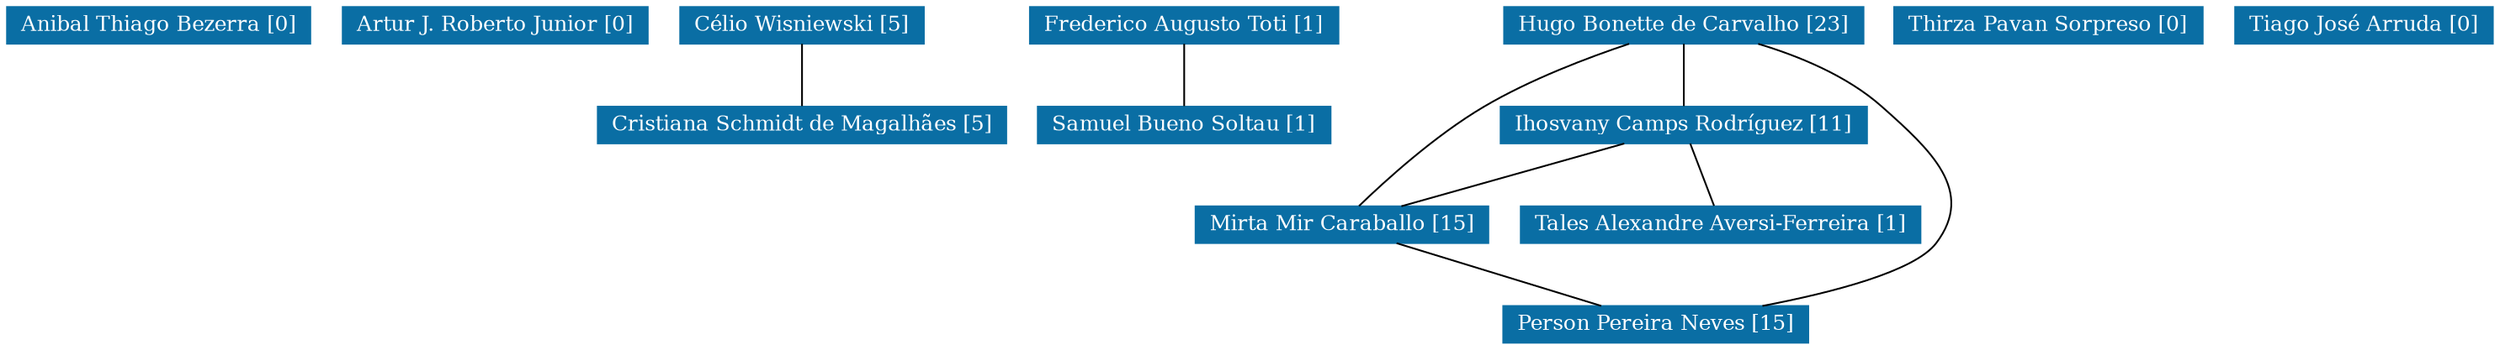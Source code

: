 strict graph grafo1 {
	graph [bb="0,0,1186.5,192",
		id=grafo1,
		overlap=False
	];
	node [fontsize=12,
		label="\N",
		shape=rectangle,
		style=filled
	];
	0	 [URL="membro-8478305453281130.html",
		color="#0A6EA4",
		fontcolor="#FFFFFF",
		height=0.29167,
		label="Anibal Thiago Bezerra [0]",
		pos="71.5,181.5",
		width=1.9861];
	1	 [URL="membro-6122155083160820.html",
		color="#0A6EA4",
		fontcolor="#FFFFFF",
		height=0.29167,
		label="Artur J. Roberto Junior [0]",
		pos="232.5,181.5",
		width=1.9861];
	2	 [URL="membro-4055079165002493.html",
		color="#0A6EA4",
		fontcolor="#FFFFFF",
		height=0.29167,
		label="Célio Wisniewski [5]",
		pos="380.5,181.5",
		width=1.6111];
	3	 [URL="membro-1140012060761818.html",
		color="#0A6EA4",
		fontcolor="#FFFFFF",
		height=0.29167,
		label="Cristiana Schmidt de Magalhães [5]",
		pos="380.5,124.5",
		width=2.5833];
	2 -- 3	 [pos="380.5,170.78 380.5,160.59 380.5,145.35 380.5,135.17"];
	4	 [URL="membro-5154949759339458.html",
		color="#0A6EA4",
		fontcolor="#FFFFFF",
		height=0.29167,
		label="Frederico Augusto Toti [1]",
		pos="560.5,181.5",
		width=1.9861];
	9	 [URL="membro-4318353199461089.html",
		color="#0A6EA4",
		fontcolor="#FFFFFF",
		height=0.29167,
		label="Samuel Bueno Soltau [1]",
		pos="560.5,124.5",
		width=1.9028];
	4 -- 9	 [pos="560.5,170.78 560.5,160.59 560.5,145.35 560.5,135.17"];
	5	 [URL="membro-1642083834158700.html",
		color="#0A6EA4",
		fontcolor="#FFFFFF",
		height=0.29167,
		label="Hugo Bonette de Carvalho [23]",
		pos="802.5,181.5",
		width=2.3194];
	6	 [URL="membro-3732563704810366.html",
		color="#0A6EA4",
		fontcolor="#FFFFFF",
		height=0.29167,
		label="Ihosvany Camps Rodríguez [11]",
		pos="802.5,124.5",
		width=2.3611];
	5 -- 6	 [pos="802.5,170.78 802.5,160.59 802.5,145.35 802.5,135.17"];
	7	 [URL="membro-6165304398755510.html",
		color="#0A6EA4",
		fontcolor="#FFFFFF",
		height=0.29167,
		label="Mirta Mir Caraballo [15]",
		pos="640.5,67.5",
		width=1.875];
	5 -- 7	 [pos="775.69,170.99 756.15,162.7 729.53,150.03 708.5,135 684.68,117.98 661.47,92.456 649.29,78.168"];
	8	 [URL="membro-2380268778692743.html",
		color="#0A6EA4",
		fontcolor="#FFFFFF",
		height=0.29167,
		label="Person Pereira Neves [15]",
		pos="789.5,10.5",
		width=1.9306];
	5 -- 8	 [pos="838.08,170.9 857.52,163.54 880.78,151.96 896.5,135 921.07,108.49 940.31,86.548 919.5,57 909.46,42.743 868.84,29.672 835.64,21.043"];
	6 -- 7	 [pos="772.41,113.91 743.31,103.67 699.47,88.25 670.43,78.031"];
	10	 [URL="membro-1101341437463729.html",
		color="#0A6EA4",
		fontcolor="#FFFFFF",
		height=0.29167,
		label="Tales Alexandre Aversi-Ferreira [1]",
		pos="818.5,67.5",
		width=2.5556];
	6 -- 10	 [pos="805.51,113.78 808.37,103.59 812.65,88.348 815.5,78.173"];
	7 -- 8	 [pos="668.18,56.912 694.94,46.674 735.26,31.25 761.97,21.031"];
	11	 [URL="membro-3940703666349048.html",
		color="#0A6EA4",
		fontcolor="#FFFFFF",
		height=0.29167,
		label="Thirza Pavan Sorpreso [0]",
		pos="975.5,181.5",
		width=1.9722];
	12	 [URL="membro-2604391010090933.html",
		color="#0A6EA4",
		fontcolor="#FFFFFF",
		height=0.29167,
		label="Tiago José Arruda [0]",
		pos="1125.5,181.5",
		width=1.6944];
}
